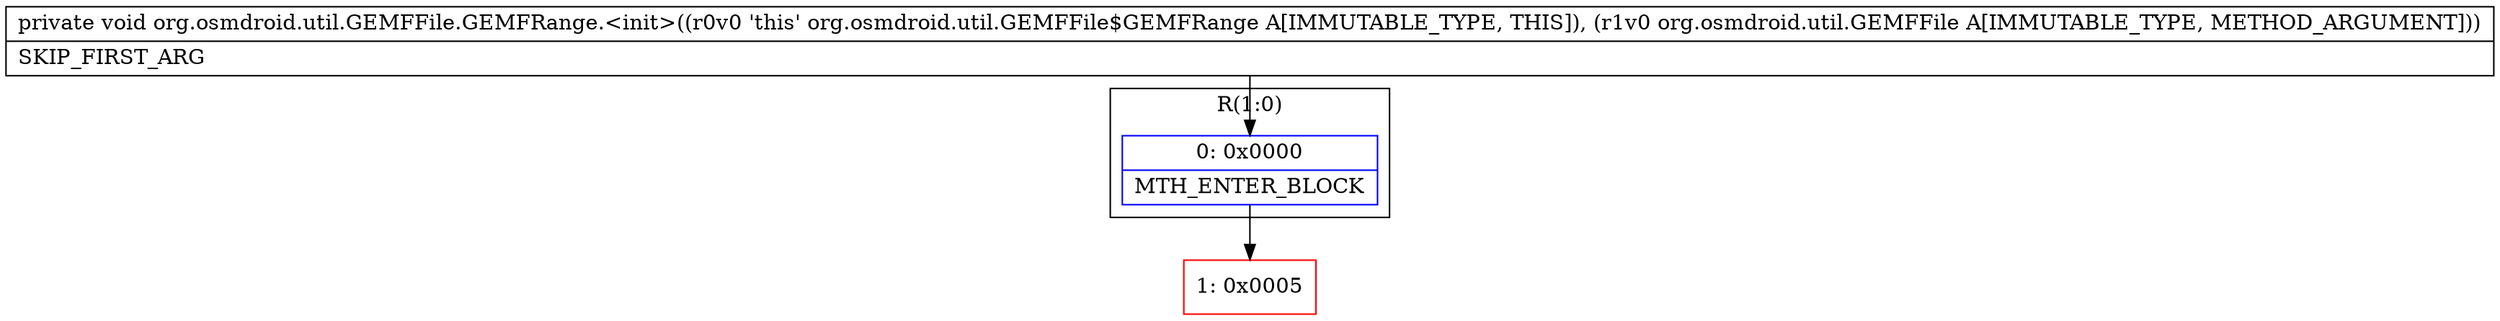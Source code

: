 digraph "CFG fororg.osmdroid.util.GEMFFile.GEMFRange.\<init\>(Lorg\/osmdroid\/util\/GEMFFile;)V" {
subgraph cluster_Region_423073514 {
label = "R(1:0)";
node [shape=record,color=blue];
Node_0 [shape=record,label="{0\:\ 0x0000|MTH_ENTER_BLOCK\l}"];
}
Node_1 [shape=record,color=red,label="{1\:\ 0x0005}"];
MethodNode[shape=record,label="{private void org.osmdroid.util.GEMFFile.GEMFRange.\<init\>((r0v0 'this' org.osmdroid.util.GEMFFile$GEMFRange A[IMMUTABLE_TYPE, THIS]), (r1v0 org.osmdroid.util.GEMFFile A[IMMUTABLE_TYPE, METHOD_ARGUMENT]))  | SKIP_FIRST_ARG\l}"];
MethodNode -> Node_0;
Node_0 -> Node_1;
}

